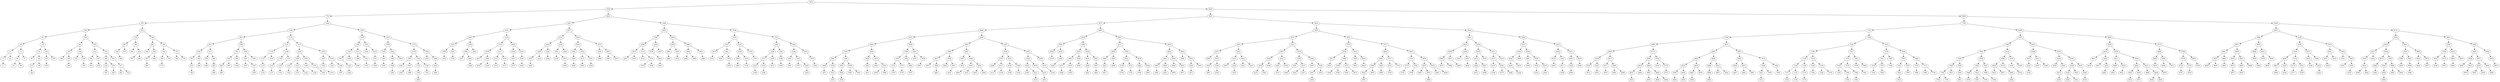 digraph G {
fontsize = 50
4[label = "3470"]
6[label = "1859"]
4 -> 6
18[label = "779"]
6 -> 18
39[label = "534"]
18 -> 39
3[label = "245"]
39 -> 3
48[label = "92"]
3 -> 48
505[label = "56"]
48 -> 505
245[label = "13"]
505 -> 245
440[label = "6"]
245 -> 440
838[label = "0"]
440 -> 838
111[label = "40"]
245 -> 111
626[label = "73"]
505 -> 626
797[label = "66"]
626 -> 797
928[label = "61"]
797 -> 928
827[label = "69"]
797 -> 827
546[label = "77"]
626 -> 546
304[label = "170"]
48 -> 304
147[label = "101"]
304 -> 147
53[label = "95"]
147 -> 53
507[label = "142"]
147 -> 507
803[label = "132"]
507 -> 803
831[label = "106"]
803 -> 831
915[label = "149"]
507 -> 915
580[label = "233"]
304 -> 580
686[label = "183"]
580 -> 686
715[label = "205"]
686 -> 715
403[label = "236"]
580 -> 403
233[label = "369"]
3 -> 233
175[label = "303"]
233 -> 175
236[label = "252"]
175 -> 236
367[label = "249"]
236 -> 367
461[label = "255"]
236 -> 461
491[label = "265"]
461 -> 491
251[label = "326"]
175 -> 251
608[label = "316"]
251 -> 608
256[label = "334"]
251 -> 256
857[label = "356"]
256 -> 857
262[label = "435"]
233 -> 262
348[label = "415"]
262 -> 348
499[label = "394"]
348 -> 499
588[label = "414"]
499 -> 588
824[label = "427"]
348 -> 824
941[label = "419"]
824 -> 941
408[label = "472"]
262 -> 408
432[label = "464"]
408 -> 432
620[label = "449"]
432 -> 620
921[label = "455"]
620 -> 921
689[label = "470"]
432 -> 689
751[label = "465"]
689 -> 751
23[label = "481"]
408 -> 23
105[label = "517"]
23 -> 105
638[label = "485"]
105 -> 638
871[label = "523"]
105 -> 871
91[label = "632"]
39 -> 91
90[label = "578"]
91 -> 90
512[label = "567"]
90 -> 512
511[label = "546"]
512 -> 511
593[label = "565"]
511 -> 593
133[label = "573"]
512 -> 133
88[label = "596"]
90 -> 88
700[label = "594"]
88 -> 700
259[label = "612"]
88 -> 259
652[label = "607"]
259 -> 652
794[label = "616"]
259 -> 794
95[label = "708"]
91 -> 95
269[label = "663"]
95 -> 269
321[label = "635"]
269 -> 321
571[label = "694"]
269 -> 571
280[label = "667"]
571 -> 280
844[label = "680"]
280 -> 844
298[label = "696"]
571 -> 298
455[label = "756"]
95 -> 455
76[label = "744"]
455 -> 76
240[label = "736"]
76 -> 240
839[label = "715"]
240 -> 839
557[label = "752"]
76 -> 557
435[label = "775"]
455 -> 435
830[label = "758"]
435 -> 830
808[label = "776"]
435 -> 808
26[label = "1404"]
18 -> 26
265[label = "1106"]
26 -> 265
198[label = "897"]
265 -> 198
54[label = "853"]
198 -> 54
247[label = "830"]
54 -> 247
337[label = "781"]
247 -> 337
443[label = "814"]
337 -> 443
938[label = "782"]
443 -> 938
525[label = "844"]
247 -> 525
611[label = "848"]
525 -> 611
21[label = "873"]
54 -> 21
152[label = "870"]
21 -> 152
239[label = "856"]
152 -> 239
15[label = "892"]
21 -> 15
369[label = "885"]
15 -> 369
682[label = "889"]
369 -> 682
203[label = "1029"]
198 -> 203
382[label = "933"]
203 -> 382
428[label = "919"]
382 -> 428
847[label = "898"]
428 -> 847
875[label = "906"]
847 -> 875
548[label = "925"]
428 -> 548
464[label = "994"]
382 -> 464
489[label = "1023"]
464 -> 489
417[label = "1089"]
203 -> 417
765[label = "1047"]
417 -> 765
468[label = "1041"]
765 -> 468
452[label = "1057"]
765 -> 452
796[label = "1052"]
452 -> 796
416[label = "1097"]
417 -> 416
227[label = "1175"]
265 -> 227
316[label = "1135"]
227 -> 316
498[label = "1125"]
316 -> 498
434[label = "1115"]
498 -> 434
613[label = "1117"]
434 -> 613
789[label = "1120"]
613 -> 789
393[label = "1133"]
498 -> 393
241[label = "1149"]
316 -> 241
488[label = "1146"]
241 -> 488
504[label = "1143"]
488 -> 504
799[label = "1137"]
504 -> 799
328[label = "1151"]
241 -> 328
368[label = "1165"]
328 -> 368
947[label = "1154"]
368 -> 947
345[label = "1277"]
227 -> 345
289[label = "1223"]
345 -> 289
27[label = "1206"]
289 -> 27
734[label = "1181"]
27 -> 734
863[label = "1192"]
734 -> 863
319[label = "1216"]
27 -> 319
523[label = "1214"]
319 -> 523
784[label = "1222"]
319 -> 784
637[label = "1250"]
289 -> 637
530[label = "1239"]
637 -> 530
840[label = "1238"]
530 -> 840
446[label = "1270"]
637 -> 446
821[label = "1256"]
446 -> 821
717[label = "1274"]
446 -> 717
276[label = "1297"]
345 -> 276
463[label = "1287"]
276 -> 463
582[label = "1295"]
463 -> 582
341[label = "1344"]
276 -> 341
350[label = "1324"]
341 -> 350
314[label = "1368"]
341 -> 314
458[label = "1357"]
314 -> 458
37[label = "1535"]
26 -> 37
451[label = "1519"]
37 -> 451
65[label = "1481"]
451 -> 65
169[label = "1451"]
65 -> 169
535[label = "1421"]
169 -> 535
537[label = "1439"]
535 -> 537
846[label = "1446"]
537 -> 846
266[label = "1468"]
169 -> 266
395[label = "1480"]
266 -> 395
538[label = "1511"]
65 -> 538
533[label = "1496"]
538 -> 533
653[label = "1513"]
538 -> 653
741[label = "1515"]
653 -> 741
364[label = "1523"]
451 -> 364
299[label = "1522"]
364 -> 299
34[label = "1532"]
364 -> 34
532[label = "1531"]
34 -> 532
658[label = "1526"]
532 -> 658
125[label = "1610"]
37 -> 125
282[label = "1580"]
125 -> 282
294[label = "1543"]
282 -> 294
516[label = "1561"]
294 -> 516
752[label = "1552"]
516 -> 752
273[label = "1602"]
282 -> 273
275[label = "1593"]
273 -> 275
814[label = "1586"]
275 -> 814
848[label = "1583"]
814 -> 848
192[label = "1603"]
273 -> 192
59[label = "1775"]
125 -> 59
60[label = "1678"]
59 -> 60
349[label = "1654"]
60 -> 349
193[label = "1641"]
349 -> 193
100[label = "1657"]
349 -> 100
388[label = "1655"]
100 -> 388
627[label = "1660"]
100 -> 627
418[label = "1742"]
60 -> 418
52[label = "1732"]
418 -> 52
153[label = "1708"]
52 -> 153
923[label = "1680"]
153 -> 923
501[label = "1749"]
418 -> 501
775[label = "1761"]
501 -> 775
399[label = "1804"]
59 -> 399
211[label = "1803"]
399 -> 211
404[label = "1806"]
399 -> 404
774[label = "1843"]
404 -> 774
867[label = "1808"]
774 -> 867
17[label = "2630"]
6 -> 17
16[label = "2267"]
17 -> 16
11[label = "2074"]
16 -> 11
51[label = "1953"]
11 -> 51
815[label = "1919"]
51 -> 815
351[label = "1900"]
815 -> 351
363[label = "1870"]
351 -> 363
49[label = "1947"]
815 -> 49
851[label = "1923"]
49 -> 851
249[label = "2050"]
51 -> 249
161[label = "1986"]
249 -> 161
825[label = "1957"]
161 -> 825
439[label = "2002"]
161 -> 439
710[label = "1998"]
439 -> 710
219[label = "2063"]
249 -> 219
310[label = "2154"]
11 -> 310
360[label = "2110"]
310 -> 360
720[label = "2078"]
360 -> 720
356[label = "2077"]
720 -> 356
188[label = "2090"]
720 -> 188
901[label = "2079"]
188 -> 901
760[label = "2106"]
188 -> 760
387[label = "2117"]
360 -> 387
633[label = "2114"]
387 -> 633
788[label = "2113"]
633 -> 788
431[label = "2144"]
387 -> 431
649[label = "2137"]
431 -> 649
143[label = "2208"]
310 -> 143
93[label = "2182"]
143 -> 93
540[label = "2203"]
93 -> 540
680[label = "2197"]
540 -> 680
185[label = "2243"]
143 -> 185
497[label = "2230"]
185 -> 497
514[label = "2220"]
497 -> 514
86[label = "2477"]
16 -> 86
22[label = "2333"]
86 -> 22
29[label = "2324"]
22 -> 29
745[label = "2295"]
29 -> 745
115[label = "2275"]
745 -> 115
881[label = "2282"]
115 -> 881
591[label = "2322"]
745 -> 591
160[label = "2326"]
29 -> 160
222[label = "2328"]
160 -> 222
450[label = "2438"]
22 -> 450
272[label = "2383"]
450 -> 272
326[label = "2339"]
272 -> 326
628[label = "2419"]
272 -> 628
800[label = "2394"]
628 -> 800
131[label = "2444"]
450 -> 131
372[label = "2544"]
86 -> 372
358[label = "2500"]
372 -> 358
209[label = "2492"]
358 -> 209
330[label = "2484"]
209 -> 330
795[label = "2490"]
330 -> 795
786[label = "2522"]
358 -> 786
594[label = "2512"]
786 -> 594
906[label = "2505"]
594 -> 906
822[label = "2541"]
786 -> 822
894[label = "2528"]
822 -> 894
301[label = "2570"]
372 -> 301
84[label = "2550"]
301 -> 84
430[label = "2568"]
84 -> 430
373[label = "2607"]
301 -> 373
862[label = "2591"]
373 -> 862
812[label = "2617"]
373 -> 812
25[label = "3006"]
17 -> 25
385[label = "2843"]
25 -> 385
166[label = "2798"]
385 -> 166
237[label = "2696"]
166 -> 237
83[label = "2673"]
237 -> 83
832[label = "2672"]
83 -> 832
798[label = "2675"]
83 -> 798
267[label = "2734"]
237 -> 267
347[label = "2712"]
267 -> 347
553[label = "2774"]
267 -> 553
882[label = "2763"]
553 -> 882
747[label = "2784"]
553 -> 747
549[label = "2829"]
166 -> 549
342[label = "2799"]
549 -> 342
687[label = "2816"]
342 -> 687
892[label = "2823"]
687 -> 892
47[label = "2837"]
549 -> 47
438[label = "2935"]
385 -> 438
930[label = "2905"]
438 -> 930
405[label = "2881"]
930 -> 405
664[label = "2880"]
405 -> 664
671[label = "2927"]
930 -> 671
931[label = "2914"]
671 -> 931
344[label = "2984"]
438 -> 344
885[label = "2964"]
344 -> 885
900[label = "2946"]
885 -> 900
933[label = "2968"]
885 -> 933
45[label = "2993"]
344 -> 45
370[label = "2986"]
45 -> 370
35[label = "3186"]
25 -> 35
196[label = "3075"]
35 -> 196
57[label = "3023"]
196 -> 57
223[label = "3015"]
57 -> 223
467[label = "3019"]
223 -> 467
270[label = "3041"]
57 -> 270
550[label = "3029"]
270 -> 550
515[label = "3072"]
270 -> 515
730[label = "3053"]
515 -> 730
67[label = "3163"]
196 -> 67
578[label = "3106"]
67 -> 578
99[label = "3090"]
578 -> 99
679[label = "3083"]
99 -> 679
646[label = "3145"]
578 -> 646
761[label = "3116"]
646 -> 761
554[label = "3182"]
67 -> 554
625[label = "3170"]
554 -> 625
79[label = "3332"]
35 -> 79
80[label = "3282"]
79 -> 80
106[label = "3248"]
80 -> 106
164[label = "3217"]
106 -> 164
220[label = "3210"]
164 -> 220
809[label = "3196"]
220 -> 809
183[label = "3234"]
164 -> 183
890[label = "3226"]
183 -> 890
238[label = "3258"]
106 -> 238
602[label = "3273"]
238 -> 602
73[label = "3326"]
80 -> 73
142[label = "3299"]
73 -> 142
732[label = "3287"]
142 -> 732
704[label = "3429"]
79 -> 704
187[label = "3366"]
704 -> 187
179[label = "3358"]
187 -> 179
948[label = "3361"]
179 -> 948
713[label = "3383"]
187 -> 713
939[label = "3371"]
713 -> 939
884[label = "3384"]
713 -> 884
943[label = "3418"]
884 -> 943
558[label = "3433"]
704 -> 558
570[label = "3439"]
558 -> 570
748[label = "3451"]
570 -> 748
0[label = "6529"]
4 -> 0
13[label = "5035"]
0 -> 13
30[label = "4373"]
13 -> 30
114[label = "3866"]
30 -> 114
63[label = "3675"]
114 -> 63
94[label = "3600"]
63 -> 94
234[label = "3546"]
94 -> 234
178[label = "3500"]
234 -> 178
92[label = "3496"]
178 -> 92
445[label = "3472"]
92 -> 445
562[label = "3518"]
178 -> 562
856[label = "3537"]
562 -> 856
937[label = "3533"]
856 -> 937
412[label = "3580"]
234 -> 412
536[label = "3550"]
412 -> 536
801[label = "3568"]
536 -> 801
919[label = "3558"]
801 -> 919
340[label = "3588"]
412 -> 340
690[label = "3585"]
340 -> 690
531[label = "3591"]
340 -> 531
279[label = "3626"]
94 -> 279
46[label = "3624"]
279 -> 46
226[label = "3601"]
46 -> 226
908[label = "3614"]
226 -> 908
243[label = "3634"]
279 -> 243
556[label = "3632"]
243 -> 556
303[label = "3643"]
243 -> 303
886[label = "3638"]
303 -> 886
818[label = "3669"]
303 -> 818
118[label = "3826"]
63 -> 118
145[label = "3788"]
118 -> 145
174[label = "3767"]
145 -> 174
355[label = "3754"]
174 -> 355
889[label = "3736"]
355 -> 889
313[label = "3770"]
174 -> 313
907[label = "3776"]
313 -> 907
436[label = "3794"]
145 -> 436
607[label = "3802"]
436 -> 607
706[label = "3797"]
607 -> 706
669[label = "3841"]
118 -> 669
144[label = "3835"]
669 -> 144
353[label = "3859"]
669 -> 353
756[label = "3850"]
353 -> 756
89[label = "4069"]
114 -> 89
643[label = "3953"]
89 -> 643
296[label = "3905"]
643 -> 296
332[label = "3877"]
296 -> 332
101[label = "3874"]
332 -> 101
708[label = "3884"]
332 -> 708
820[label = "3901"]
708 -> 820
586[label = "3929"]
296 -> 586
897[label = "3922"]
586 -> 897
810[label = "3931"]
586 -> 810
879[label = "3934"]
810 -> 879
135[label = "3997"]
643 -> 135
308[label = "3987"]
135 -> 308
918[label = "3973"]
308 -> 918
306[label = "4040"]
135 -> 306
200[label = "4033"]
306 -> 200
946[label = "4000"]
200 -> 946
569[label = "4037"]
200 -> 569
180[label = "4061"]
306 -> 180
859[label = "4043"]
180 -> 859
300[label = "4064"]
180 -> 300
194[label = "4195"]
89 -> 194
210[label = "4148"]
194 -> 210
10[label = "4102"]
210 -> 10
138[label = "4086"]
10 -> 138
254[label = "4117"]
10 -> 254
651[label = "4114"]
254 -> 651
622[label = "4138"]
254 -> 622
746[label = "4167"]
210 -> 746
517[label = "4156"]
746 -> 517
860[label = "4158"]
517 -> 860
371[label = "4186"]
746 -> 371
493[label = "4194"]
371 -> 493
483[label = "4305"]
194 -> 483
481[label = "4223"]
483 -> 481
334[label = "4208"]
481 -> 334
478[label = "4196"]
334 -> 478
868[label = "4221"]
334 -> 868
932[label = "4210"]
868 -> 932
195[label = "4274"]
481 -> 195
518[label = "4235"]
195 -> 518
927[label = "4255"]
518 -> 927
563[label = "4360"]
483 -> 563
712[label = "4335"]
563 -> 712
728[label = "4336"]
712 -> 728
38[label = "4665"]
30 -> 38
394[label = "4452"]
38 -> 394
575[label = "4389"]
394 -> 575
295[label = "4384"]
575 -> 295
149[label = "4379"]
295 -> 149
587[label = "4428"]
575 -> 587
644[label = "4402"]
587 -> 644
684[label = "4426"]
644 -> 684
126[label = "4586"]
394 -> 126
703[label = "4555"]
126 -> 703
555[label = "4501"]
703 -> 555
729[label = "4473"]
555 -> 729
944[label = "4498"]
729 -> 944
826[label = "4545"]
555 -> 826
899[label = "4529"]
826 -> 899
264[label = "4582"]
703 -> 264
816[label = "4567"]
264 -> 816
480[label = "4638"]
126 -> 480
97[label = "4635"]
480 -> 97
770[label = "4588"]
97 -> 770
781[label = "4622"]
770 -> 781
170[label = "4663"]
480 -> 170
668[label = "4657"]
170 -> 668
834[label = "4654"]
668 -> 834
64[label = "4897"]
38 -> 64
107[label = "4717"]
64 -> 107
352[label = "4682"]
107 -> 352
528[label = "4680"]
352 -> 528
616[label = "4667"]
528 -> 616
865[label = "4671"]
616 -> 865
323[label = "4683"]
352 -> 323
817[label = "4688"]
323 -> 817
699[label = "4786"]
107 -> 699
576[label = "4761"]
699 -> 576
757[label = "4759"]
576 -> 757
924[label = "4752"]
757 -> 924
261[label = "4781"]
576 -> 261
841[label = "4770"]
261 -> 841
78[label = "4839"]
699 -> 78
726[label = "4826"]
78 -> 726
912[label = "4788"]
726 -> 912
598[label = "4840"]
78 -> 598
654[label = "4844"]
598 -> 654
731[label = "4979"]
64 -> 731
284[label = "4955"]
731 -> 284
624[label = "4921"]
284 -> 624
121[label = "4907"]
624 -> 121
768[label = "4920"]
121 -> 768
448[label = "4940"]
624 -> 448
707[label = "4923"]
448 -> 707
466[label = "4950"]
448 -> 466
804[label = "4965"]
284 -> 804
639[label = "4959"]
804 -> 639
895[label = "4974"]
804 -> 895
945[label = "4977"]
895 -> 945
77[label = "5004"]
731 -> 77
585[label = "4998"]
77 -> 585
8[label = "5031"]
77 -> 8
324[label = "5024"]
8 -> 324
739[label = "5011"]
324 -> 739
677[label = "5033"]
8 -> 677
32[label = "5923"]
13 -> 32
156[label = "5455"]
32 -> 156
285[label = "5272"]
156 -> 285
66[label = "5205"]
285 -> 66
197[label = "5072"]
66 -> 197
163[label = "5065"]
197 -> 163
426[label = "5145"]
197 -> 426
780[label = "5087"]
426 -> 780
883[label = "5097"]
780 -> 883
380[label = "5196"]
426 -> 380
650[label = "5195"]
380 -> 650
168[label = "5241"]
66 -> 168
191[label = "5213"]
168 -> 191
574[label = "5207"]
191 -> 574
522[label = "5228"]
191 -> 522
661[label = "5233"]
522 -> 661
441[label = "5262"]
168 -> 441
492[label = "5243"]
441 -> 492
878[label = "5271"]
441 -> 878
409[label = "5347"]
285 -> 409
20[label = "5293"]
409 -> 20
495[label = "5284"]
20 -> 495
397[label = "5278"]
495 -> 397
681[label = "5276"]
397 -> 681
584[label = "5283"]
397 -> 584
317[label = "5290"]
495 -> 317
419[label = "5323"]
20 -> 419
696[label = "5302"]
419 -> 696
753[label = "5319"]
696 -> 753
343[label = "5344"]
419 -> 343
189[label = "5418"]
409 -> 189
228[label = "5385"]
189 -> 228
560[label = "5361"]
228 -> 560
674[label = "5369"]
560 -> 674
309[label = "5415"]
228 -> 309
920[label = "5403"]
309 -> 920
721[label = "5417"]
309 -> 721
500[label = "5446"]
189 -> 500
232[label = "5435"]
500 -> 232
402[label = "5450"]
500 -> 402
672[label = "5447"]
402 -> 672
778[label = "5448"]
672 -> 778
771[label = "5453"]
402 -> 771
42[label = "5643"]
156 -> 42
5[label = "5579"]
42 -> 5
396[label = "5538"]
5 -> 396
322[label = "5511"]
396 -> 322
617[label = "5507"]
322 -> 617
506[label = "5562"]
396 -> 506
660[label = "5546"]
506 -> 660
714[label = "5545"]
660 -> 714
718[label = "5554"]
660 -> 718
165[label = "5572"]
506 -> 165
705[label = "5564"]
165 -> 705
449[label = "5573"]
165 -> 449
411[label = "5612"]
5 -> 411
291[label = "5580"]
411 -> 291
951[label = "5607"]
291 -> 951
336[label = "5632"]
411 -> 336
623[label = "5624"]
336 -> 623
81[label = "5713"]
42 -> 81
208[label = "5690"]
81 -> 208
415[label = "5680"]
208 -> 415
154[label = "5669"]
415 -> 154
605[label = "5645"]
154 -> 605
929[label = "5657"]
605 -> 929
722[label = "5676"]
154 -> 722
474[label = "5683"]
415 -> 474
737[label = "5689"]
474 -> 737
719[label = "5707"]
208 -> 719
597[label = "5702"]
719 -> 597
909[label = "5704"]
597 -> 909
61[label = "5712"]
719 -> 61
128[label = "5847"]
81 -> 128
260[label = "5730"]
128 -> 260
255[label = "5714"]
260 -> 255
454[label = "5720"]
255 -> 454
268[label = "5782"]
260 -> 268
618[label = "5788"]
268 -> 618
678[label = "5878"]
128 -> 678
807[label = "5857"]
678 -> 807
202[label = "5850"]
807 -> 202
157[label = "5874"]
807 -> 157
853[label = "5859"]
157 -> 853
176[label = "5918"]
678 -> 176
701[label = "5904"]
176 -> 701
214[label = "5920"]
176 -> 214
134[label = "6222"]
32 -> 134
482[label = "6051"]
134 -> 482
141[label = "6020"]
482 -> 141
391[label = "6006"]
141 -> 391
496[label = "5980"]
391 -> 496
551[label = "5973"]
496 -> 551
529[label = "5986"]
496 -> 529
151[label = "6007"]
391 -> 151
172[label = "6009"]
151 -> 172
244[label = "6030"]
141 -> 244
864[label = "6021"]
244 -> 864
736[label = "6037"]
244 -> 736
842[label = "6036"]
736 -> 842
19[label = "6129"]
482 -> 19
527[label = "6100"]
19 -> 527
599[label = "6074"]
527 -> 599
542[label = "6066"]
599 -> 542
791[label = "6072"]
542 -> 791
763[label = "6097"]
599 -> 763
940[label = "6098"]
763 -> 940
389[label = "6105"]
527 -> 389
462[label = "6211"]
19 -> 462
177[label = "6170"]
462 -> 177
263[label = "6147"]
177 -> 263
910[label = "6158"]
263 -> 910
601[label = "6203"]
177 -> 601
902[label = "6175"]
601 -> 902
837[label = "6208"]
601 -> 837
72[label = "6218"]
462 -> 72
41[label = "6360"]
134 -> 41
354[label = "6273"]
41 -> 354
36[label = "6264"]
354 -> 36
694[label = "6246"]
36 -> 694
212[label = "6238"]
694 -> 212
444[label = "6236"]
212 -> 444
28[label = "6255"]
694 -> 28
287[label = "6266"]
36 -> 287
235[label = "6328"]
354 -> 235
539[label = "6287"]
235 -> 539
776[label = "6326"]
539 -> 776
274[label = "6349"]
235 -> 274
603[label = "6333"]
274 -> 603
855[label = "6342"]
603 -> 855
315[label = "6357"]
274 -> 315
656[label = "6356"]
315 -> 656
318[label = "6451"]
41 -> 318
378[label = "6384"]
318 -> 378
292[label = "6378"]
378 -> 292
302[label = "6367"]
292 -> 302
476[label = "6421"]
378 -> 476
568[label = "6417"]
476 -> 568
738[label = "6394"]
568 -> 738
110[label = "6471"]
318 -> 110
401[label = "6452"]
110 -> 401
685[label = "6458"]
401 -> 685
942[label = "6466"]
685 -> 942
381[label = "6520"]
110 -> 381
606[label = "6526"]
381 -> 606
50[label = "8808"]
0 -> 50
7[label = "7765"]
50 -> 7
12[label = "7135"]
7 -> 12
43[label = "6792"]
12 -> 43
70[label = "6599"]
43 -> 70
182[label = "6569"]
70 -> 182
108[label = "6538"]
182 -> 108
190[label = "6530"]
108 -> 190
635[label = "6532"]
190 -> 635
325[label = "6545"]
108 -> 325
577[label = "6552"]
325 -> 577
87[label = "6577"]
182 -> 87
283[label = "6571"]
87 -> 283
861[label = "6576"]
283 -> 861
130[label = "6590"]
87 -> 130
544[label = "6584"]
130 -> 544
423[label = "6598"]
130 -> 423
277[label = "6710"]
70 -> 277
69[label = "6653"]
277 -> 69
520[label = "6623"]
69 -> 520
31[label = "6614"]
520 -> 31
922[label = "6615"]
31 -> 922
123[label = "6646"]
520 -> 123
667[label = "6680"]
69 -> 667
377[label = "6667"]
667 -> 377
698[label = "6675"]
377 -> 698
424[label = "6696"]
667 -> 424
790[label = "6688"]
424 -> 790
802[label = "6698"]
424 -> 802
366[label = "6732"]
277 -> 366
199[label = "6724"]
366 -> 199
221[label = "6776"]
366 -> 221
905[label = "6751"]
221 -> 905
122[label = "6937"]
43 -> 122
85[label = "6881"]
122 -> 85
171[label = "6854"]
85 -> 171
184[label = "6832"]
171 -> 184
390[label = "6798"]
184 -> 390
893[label = "6808"]
390 -> 893
547[label = "6838"]
184 -> 547
873[label = "6839"]
547 -> 873
384[label = "6874"]
171 -> 384
410[label = "6867"]
384 -> 410
610[label = "6859"]
410 -> 610
68[label = "6879"]
384 -> 68
429[label = "6892"]
85 -> 429
683[label = "6890"]
429 -> 683
773[label = "6889"]
683 -> 773
877[label = "6884"]
773 -> 877
162[label = "6923"]
429 -> 162
472[label = "6915"]
162 -> 472
792[label = "6934"]
162 -> 792
484[label = "6997"]
122 -> 484
609[label = "6960"]
484 -> 609
749[label = "6944"]
609 -> 749
835[label = "6947"]
749 -> 835
346[label = "6970"]
609 -> 346
828[label = "6964"]
346 -> 828
572[label = "6991"]
346 -> 572
629[label = "7079"]
484 -> 629
490[label = "7040"]
629 -> 490
697[label = "7021"]
490 -> 697
750[label = "7013"]
697 -> 750
663[label = "7058"]
490 -> 663
386[label = "7094"]
629 -> 386
891[label = "7093"]
386 -> 891
44[label = "7498"]
12 -> 44
58[label = "7320"]
44 -> 58
137[label = "7189"]
58 -> 137
521[label = "7154"]
137 -> 521
836[label = "7146"]
521 -> 836
457[label = "7137"]
836 -> 457
914[label = "7142"]
457 -> 914
112[label = "7147"]
836 -> 112
662[label = "7149"]
112 -> 662
503[label = "7165"]
521 -> 503
595[label = "7179"]
503 -> 595
911[label = "7176"]
595 -> 911
159[label = "7214"]
137 -> 159
224[label = "7200"]
159 -> 224
636[label = "7206"]
224 -> 636
103[label = "7254"]
159 -> 103
257[label = "7228"]
103 -> 257
869[label = "7279"]
103 -> 869
207[label = "7417"]
58 -> 207
333[label = "7372"]
207 -> 333
872[label = "7326"]
333 -> 872
724[label = "7324"]
872 -> 724
935[label = "7369"]
872 -> 935
949[label = "7344"]
935 -> 949
725[label = "7378"]
333 -> 725
55[label = "7399"]
725 -> 55
811[label = "7394"]
55 -> 811
104[label = "7483"]
207 -> 104
286[label = "7458"]
104 -> 286
421[label = "7461"]
286 -> 421
640[label = "7488"]
104 -> 640
338[label = "7619"]
44 -> 338
62[label = "7576"]
338 -> 62
278[label = "7541"]
62 -> 278
413[label = "7516"]
278 -> 413
456[label = "7526"]
413 -> 456
148[label = "7553"]
278 -> 148
767[label = "7569"]
148 -> 767
453[label = "7607"]
62 -> 453
564[label = "7616"]
453 -> 564
213[label = "7658"]
338 -> 213
702[label = "7633"]
213 -> 702
407[label = "7632"]
702 -> 407
735[label = "7622"]
407 -> 735
829[label = "7623"]
735 -> 829
229[label = "7657"]
702 -> 229
777[label = "7655"]
229 -> 777
293[label = "7684"]
213 -> 293
2[label = "7679"]
293 -> 2
772[label = "7666"]
2 -> 772
311[label = "7714"]
293 -> 311
631[label = "7689"]
311 -> 631
787[label = "7734"]
311 -> 787
33[label = "8408"]
7 -> 33
218[label = "8167"]
33 -> 218
132[label = "7995"]
218 -> 132
102[label = "7863"]
132 -> 102
253[label = "7838"]
102 -> 253
312[label = "7806"]
253 -> 312
470[label = "7784"]
312 -> 470
870[label = "7782"]
470 -> 870
670[label = "7797"]
470 -> 670
526[label = "7837"]
312 -> 526
422[label = "7840"]
253 -> 422
590[label = "7852"]
422 -> 590
657[label = "7841"]
590 -> 657
24[label = "7958"]
102 -> 24
98[label = "7892"]
24 -> 98
288[label = "7868"]
98 -> 288
813[label = "7876"]
288 -> 813
248[label = "7919"]
98 -> 248
769[label = "7901"]
248 -> 769
916[label = "7930"]
248 -> 916
109[label = "7993"]
24 -> 109
250[label = "7968"]
109 -> 250
494[label = "7992"]
250 -> 494
641[label = "8119"]
132 -> 641
305[label = "8066"]
641 -> 305
205[label = "8040"]
305 -> 205
614[label = "8015"]
205 -> 614
357[label = "8057"]
205 -> 357
647[label = "8110"]
305 -> 647
711[label = "8069"]
647 -> 711
926[label = "8084"]
711 -> 926
691[label = "8155"]
641 -> 691
762[label = "8126"]
691 -> 762
823[label = "8154"]
762 -> 823
487[label = "8165"]
691 -> 487
329[label = "8207"]
218 -> 329
225[label = "8186"]
329 -> 225
242[label = "8175"]
225 -> 242
755[label = "8181"]
242 -> 755
866[label = "8182"]
755 -> 866
414[label = "8191"]
225 -> 414
709[label = "8187"]
414 -> 709
600[label = "8198"]
414 -> 600
150[label = "8278"]
329 -> 150
508[label = "8234"]
150 -> 508
545[label = "8209"]
508 -> 545
215[label = "8243"]
508 -> 215
460[label = "8273"]
215 -> 460
849[label = "8255"]
460 -> 849
479[label = "8330"]
150 -> 479
14[label = "8320"]
479 -> 14
252[label = "8300"]
14 -> 252
642[label = "8294"]
252 -> 642
876[label = "8301"]
252 -> 876
186[label = "8323"]
14 -> 186
874[label = "8355"]
479 -> 874
896[label = "8348"]
874 -> 896
934[label = "8339"]
896 -> 934
40[label = "8659"]
33 -> 40
465[label = "8476"]
40 -> 465
82[label = "8425"]
465 -> 82
117[label = "8415"]
82 -> 117
519[label = "8419"]
117 -> 519
604[label = "8454"]
82 -> 604
589[label = "8447"]
604 -> 589
475[label = "8472"]
604 -> 475
936[label = "8469"]
475 -> 936
136[label = "8536"]
465 -> 136
216[label = "8511"]
136 -> 216
398[label = "8485"]
216 -> 398
567[label = "8503"]
398 -> 567
581[label = "8523"]
216 -> 581
742[label = "8532"]
581 -> 742
139[label = "8594"]
136 -> 139
541[label = "8544"]
139 -> 541
632[label = "8543"]
541 -> 632
743[label = "8541"]
632 -> 743
793[label = "8556"]
541 -> 793
833[label = "8571"]
793 -> 833
764[label = "8633"]
139 -> 764
167[label = "8608"]
764 -> 167
181[label = "8648"]
764 -> 181
779[label = "8639"]
181 -> 779
688[label = "8649"]
181 -> 688
56[label = "8715"]
40 -> 56
427[label = "8686"]
56 -> 427
362[label = "8680"]
427 -> 362
559[label = "8674"]
362 -> 559
634[label = "8676"]
559 -> 634
1[label = "8697"]
427 -> 1
524[label = "8690"]
1 -> 524
858[label = "8712"]
1 -> 858
359[label = "8788"]
56 -> 359
116[label = "8736"]
359 -> 116
471[label = "8724"]
116 -> 471
673[label = "8727"]
471 -> 673
469[label = "8755"]
116 -> 469
615[label = "8783"]
469 -> 615
327[label = "8802"]
359 -> 327
744[label = "8793"]
327 -> 744
113[label = "9384"]
50 -> 113
124[label = "9047"]
113 -> 124
420[label = "8982"]
124 -> 420
383[label = "8871"]
420 -> 383
96[label = "8827"]
383 -> 96
502[label = "8823"]
96 -> 502
676[label = "8809"]
502 -> 676
785[label = "8825"]
502 -> 785
486[label = "8842"]
96 -> 486
759[label = "8847"]
486 -> 759
231[label = "8895"]
383 -> 231
727[label = "8873"]
231 -> 727
766[label = "8874"]
727 -> 766
819[label = "8877"]
766 -> 819
666[label = "8947"]
231 -> 666
447[label = "8896"]
666 -> 447
782[label = "8916"]
447 -> 782
376[label = "8948"]
666 -> 376
204[label = "9000"]
420 -> 204
477[label = "8986"]
204 -> 477
592[label = "8995"]
477 -> 592
913[label = "8994"]
592 -> 913
361[label = "9021"]
204 -> 361
258[label = "9015"]
361 -> 258
271[label = "9040"]
361 -> 271
695[label = "9036"]
271 -> 695
173[label = "9268"]
124 -> 173
129[label = "9198"]
173 -> 129
379[label = "9162"]
129 -> 379
510[label = "9068"]
379 -> 510
425[label = "9067"]
510 -> 425
473[label = "9048"]
425 -> 473
297[label = "9109"]
510 -> 297
917[label = "9106"]
297 -> 917
437[label = "9172"]
379 -> 437
400[label = "9170"]
437 -> 400
783[label = "9171"]
400 -> 783
619[label = "9191"]
437 -> 619
880[label = "9190"]
619 -> 880
579[label = "9251"]
129 -> 579
119[label = "9210"]
579 -> 119
406[label = "9199"]
119 -> 406
659[label = "9242"]
119 -> 659
898[label = "9223"]
659 -> 898
281[label = "9260"]
579 -> 281
583[label = "9318"]
173 -> 583
854[label = "9301"]
583 -> 854
552[label = "9272"]
854 -> 552
925[label = "9284"]
552 -> 925
806[label = "9312"]
854 -> 806
442[label = "9342"]
583 -> 442
158[label = "9331"]
442 -> 158
459[label = "9363"]
442 -> 459
675[label = "9351"]
459 -> 675
509[label = "9382"]
459 -> 509
693[label = "9370"]
509 -> 693
74[label = "9710"]
113 -> 74
230[label = "9576"]
74 -> 230
433[label = "9442"]
230 -> 433
120[label = "9431"]
433 -> 120
75[label = "9395"]
120 -> 75
201[label = "9418"]
75 -> 201
845[label = "9408"]
201 -> 845
365[label = "9428"]
201 -> 365
146[label = "9432"]
120 -> 146
217[label = "9529"]
433 -> 217
648[label = "9515"]
217 -> 648
740[label = "9482"]
648 -> 740
850[label = "9463"]
740 -> 850
320[label = "9561"]
217 -> 320
331[label = "9542"]
320 -> 331
513[label = "9548"]
331 -> 513
852[label = "9546"]
513 -> 852
290[label = "9566"]
320 -> 290
754[label = "9564"]
290 -> 754
645[label = "9569"]
290 -> 645
335[label = "9607"]
230 -> 335
561[label = "9597"]
335 -> 561
140[label = "9589"]
561 -> 140
534[label = "9585"]
140 -> 534
716[label = "9604"]
561 -> 716
805[label = "9599"]
716 -> 805
843[label = "9598"]
805 -> 843
246[label = "9664"]
335 -> 246
566[label = "9610"]
246 -> 566
904[label = "9622"]
566 -> 904
392[label = "9672"]
246 -> 392
692[label = "9677"]
392 -> 692
127[label = "9821"]
74 -> 127
9[label = "9798"]
127 -> 9
307[label = "9766"]
9 -> 307
565[label = "9751"]
307 -> 565
950[label = "9748"]
565 -> 950
543[label = "9775"]
307 -> 543
758[label = "9783"]
543 -> 758
621[label = "9815"]
9 -> 621
374[label = "9804"]
621 -> 374
733[label = "9805"]
374 -> 733
155[label = "9819"]
621 -> 155
375[label = "9964"]
127 -> 375
573[label = "9882"]
375 -> 573
206[label = "9848"]
573 -> 206
723[label = "9846"]
206 -> 723
596[label = "9857"]
206 -> 596
665[label = "9876"]
596 -> 665
612[label = "9937"]
573 -> 612
655[label = "9916"]
612 -> 655
888[label = "9907"]
655 -> 888
903[label = "9929"]
655 -> 903
71[label = "9940"]
612 -> 71
887[label = "9958"]
71 -> 887
339[label = "9992"]
375 -> 339
485[label = "9970"]
339 -> 485
630[label = "9975"]
485 -> 630
}